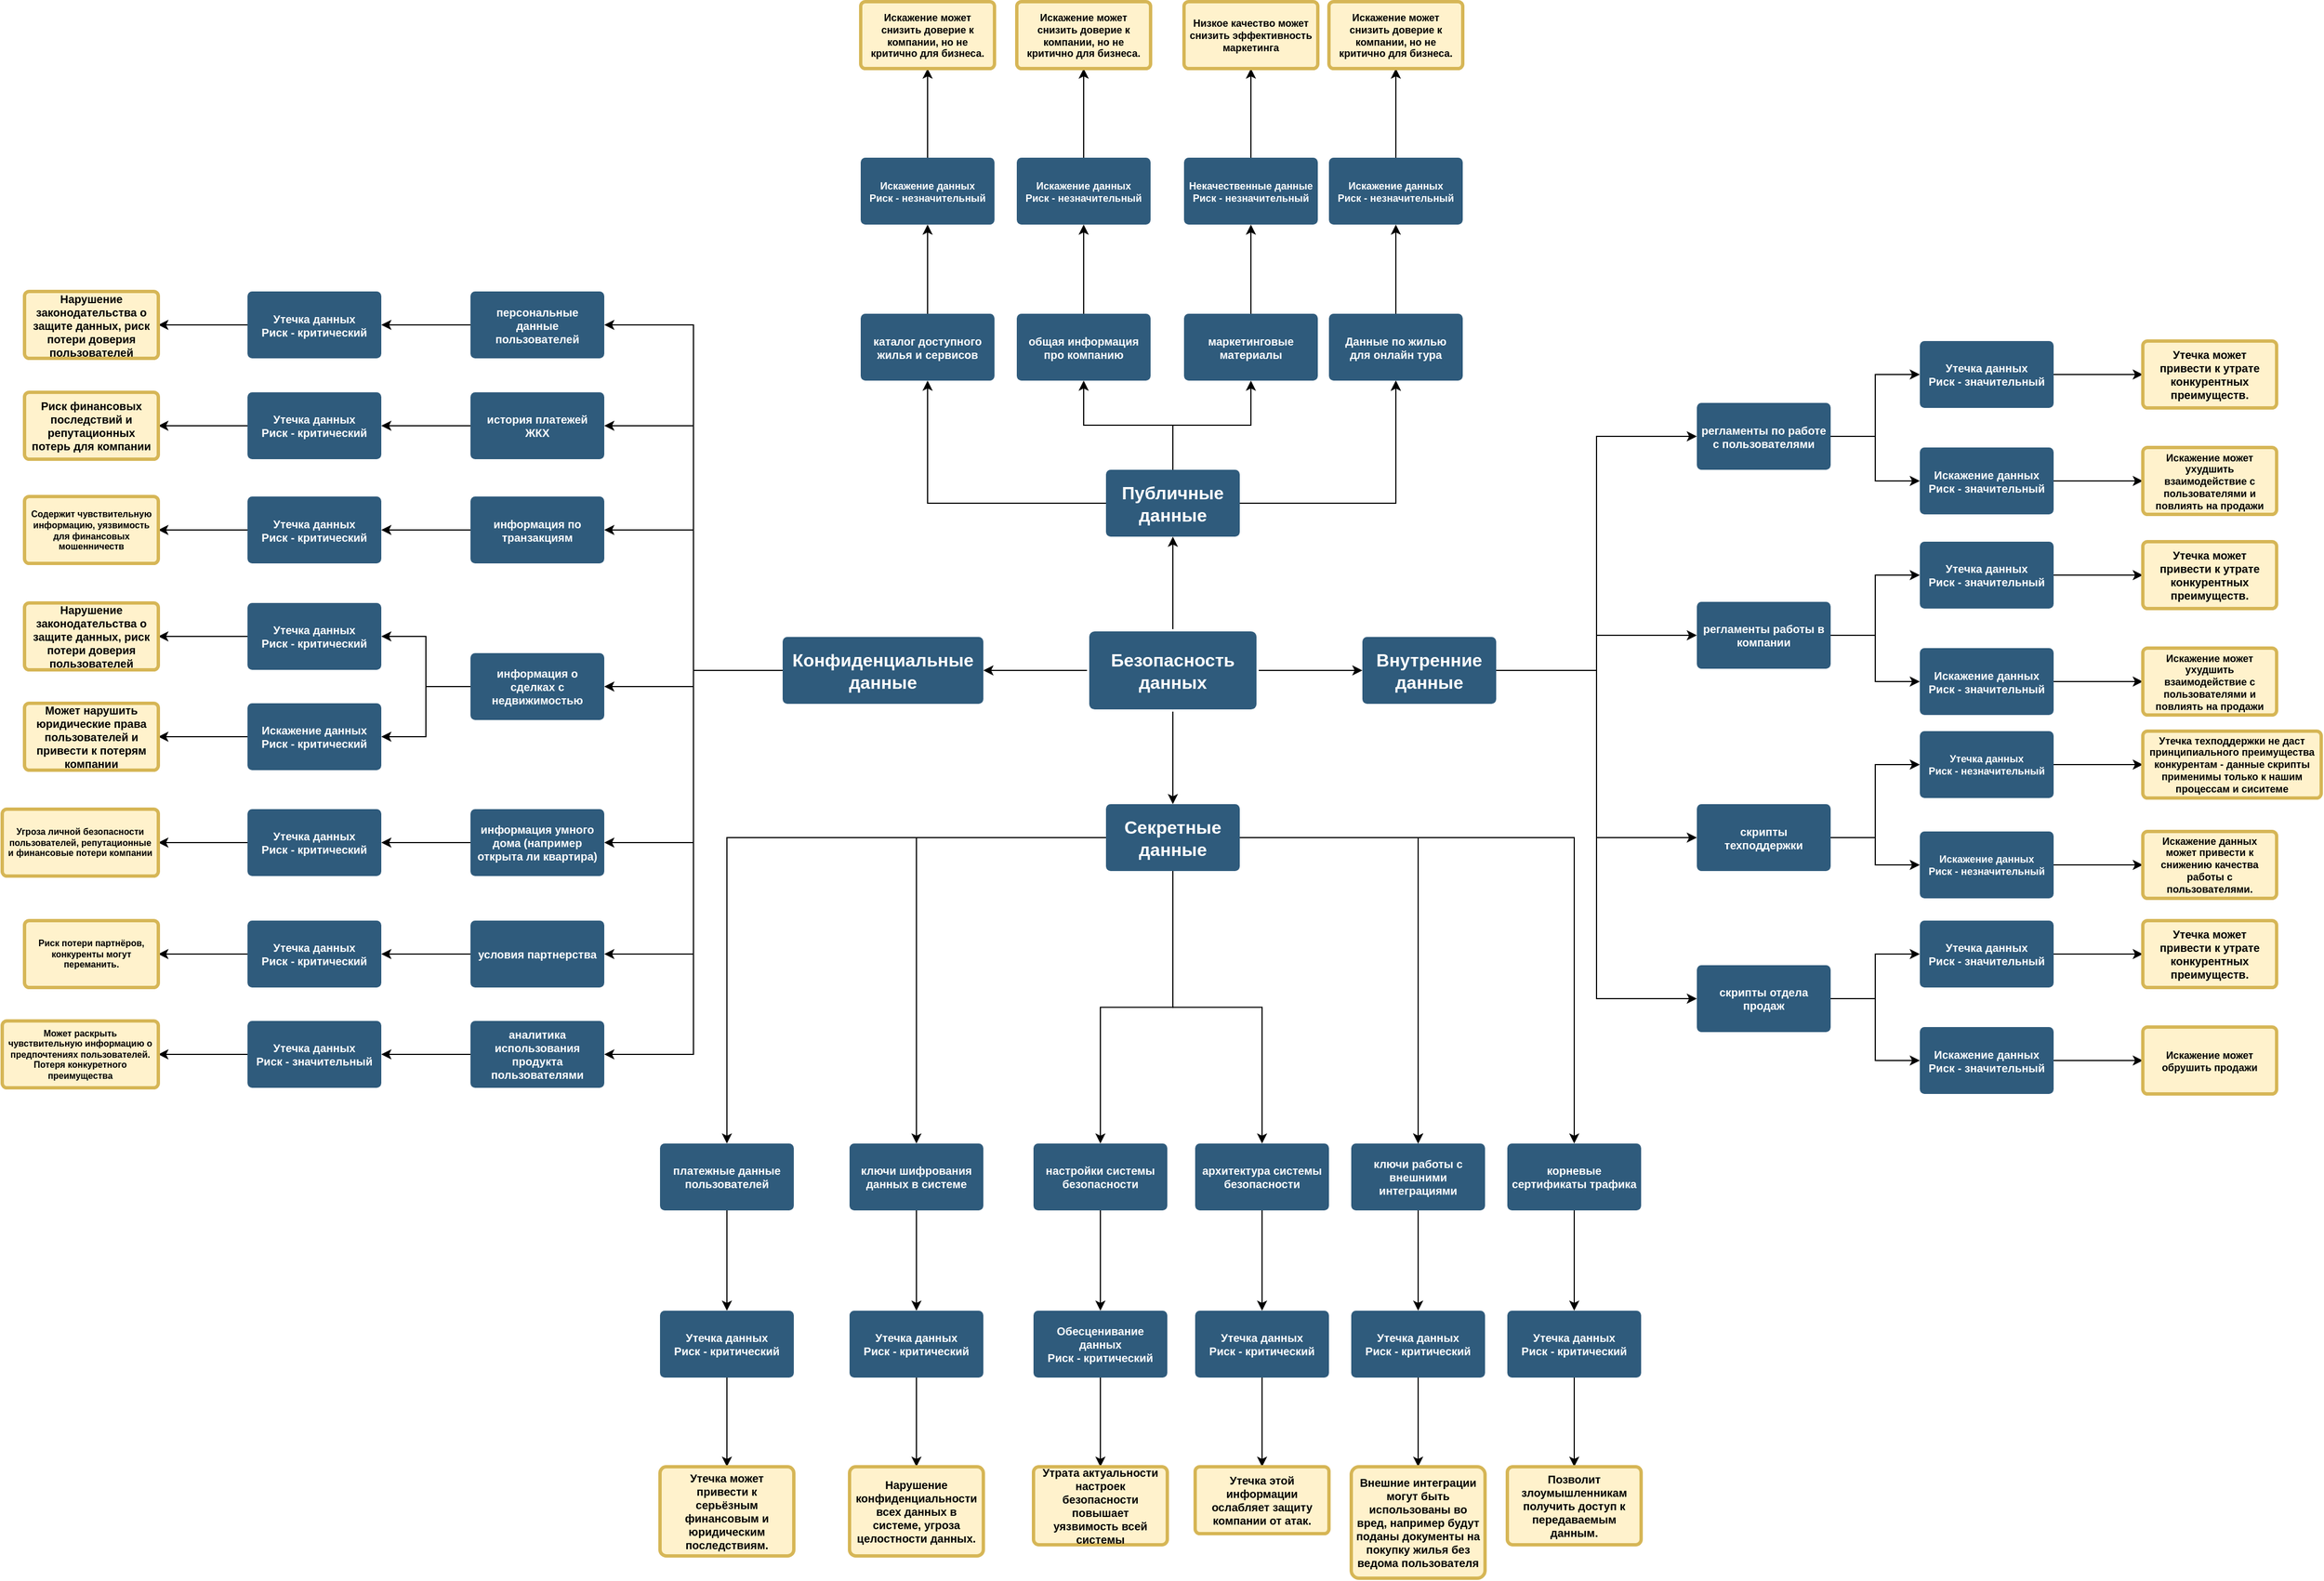 <mxfile version="24.7.17">
  <diagram id="6a731a19-8d31-9384-78a2-239565b7b9f0" name="Page-1">
    <mxGraphModel dx="2960" dy="2141" grid="1" gridSize="10" guides="1" tooltips="1" connect="1" arrows="1" fold="1" page="1" pageScale="1" pageWidth="1169" pageHeight="827" background="none" math="0" shadow="0">
      <root>
        <mxCell id="0" />
        <mxCell id="1" parent="0" />
        <mxCell id="vbBeiTdjYTLyHqXOJeHc-1780" value="" style="edgeStyle=orthogonalEdgeStyle;rounded=0;orthogonalLoop=1;jettySize=auto;html=1;" edge="1" parent="1" source="1749" target="vbBeiTdjYTLyHqXOJeHc-1779">
          <mxGeometry relative="1" as="geometry" />
        </mxCell>
        <mxCell id="vbBeiTdjYTLyHqXOJeHc-1782" value="" style="edgeStyle=orthogonalEdgeStyle;rounded=0;orthogonalLoop=1;jettySize=auto;html=1;" edge="1" parent="1" source="1749" target="vbBeiTdjYTLyHqXOJeHc-1781">
          <mxGeometry relative="1" as="geometry" />
        </mxCell>
        <mxCell id="vbBeiTdjYTLyHqXOJeHc-1784" value="" style="edgeStyle=orthogonalEdgeStyle;rounded=0;orthogonalLoop=1;jettySize=auto;html=1;" edge="1" parent="1" source="1749" target="vbBeiTdjYTLyHqXOJeHc-1783">
          <mxGeometry relative="1" as="geometry" />
        </mxCell>
        <mxCell id="vbBeiTdjYTLyHqXOJeHc-1786" value="" style="edgeStyle=orthogonalEdgeStyle;rounded=0;orthogonalLoop=1;jettySize=auto;html=1;" edge="1" parent="1" source="1749" target="vbBeiTdjYTLyHqXOJeHc-1785">
          <mxGeometry relative="1" as="geometry" />
        </mxCell>
        <mxCell id="1749" value="Безопасность данных" style="rounded=1;whiteSpace=wrap;html=1;shadow=0;labelBackgroundColor=none;strokeColor=none;strokeWidth=3;fillColor=#2F5B7C;fontFamily=Helvetica;fontSize=16;fontColor=#FFFFFF;align=center;fontStyle=1;spacing=5;arcSize=7;perimeterSpacing=2;" parent="1" vertex="1">
          <mxGeometry x="495" y="380.5" width="150" height="70" as="geometry" />
        </mxCell>
        <mxCell id="vbBeiTdjYTLyHqXOJeHc-1788" value="" style="edgeStyle=orthogonalEdgeStyle;rounded=0;orthogonalLoop=1;jettySize=auto;html=1;" edge="1" parent="1" source="vbBeiTdjYTLyHqXOJeHc-1779" target="vbBeiTdjYTLyHqXOJeHc-1787">
          <mxGeometry relative="1" as="geometry" />
        </mxCell>
        <mxCell id="vbBeiTdjYTLyHqXOJeHc-1790" value="" style="edgeStyle=orthogonalEdgeStyle;rounded=0;orthogonalLoop=1;jettySize=auto;html=1;" edge="1" parent="1" source="vbBeiTdjYTLyHqXOJeHc-1779" target="vbBeiTdjYTLyHqXOJeHc-1789">
          <mxGeometry relative="1" as="geometry" />
        </mxCell>
        <mxCell id="vbBeiTdjYTLyHqXOJeHc-1791" value="" style="edgeStyle=orthogonalEdgeStyle;rounded=0;orthogonalLoop=1;jettySize=auto;html=1;" edge="1" parent="1" source="vbBeiTdjYTLyHqXOJeHc-1779" target="vbBeiTdjYTLyHqXOJeHc-1789">
          <mxGeometry relative="1" as="geometry" />
        </mxCell>
        <mxCell id="vbBeiTdjYTLyHqXOJeHc-1793" value="" style="edgeStyle=orthogonalEdgeStyle;rounded=0;orthogonalLoop=1;jettySize=auto;html=1;" edge="1" parent="1" source="vbBeiTdjYTLyHqXOJeHc-1779" target="vbBeiTdjYTLyHqXOJeHc-1792">
          <mxGeometry relative="1" as="geometry" />
        </mxCell>
        <mxCell id="vbBeiTdjYTLyHqXOJeHc-1795" value="" style="edgeStyle=orthogonalEdgeStyle;rounded=0;orthogonalLoop=1;jettySize=auto;html=1;" edge="1" parent="1" source="vbBeiTdjYTLyHqXOJeHc-1779" target="vbBeiTdjYTLyHqXOJeHc-1794">
          <mxGeometry relative="1" as="geometry" />
        </mxCell>
        <mxCell id="vbBeiTdjYTLyHqXOJeHc-1779" value="Публичные данные" style="whiteSpace=wrap;html=1;fontSize=16;fillColor=#2F5B7C;strokeColor=none;fontColor=#FFFFFF;rounded=1;shadow=0;labelBackgroundColor=none;strokeWidth=3;fontStyle=1;spacing=5;arcSize=7;" vertex="1" parent="1">
          <mxGeometry x="510" y="235.5" width="120" height="60" as="geometry" />
        </mxCell>
        <mxCell id="vbBeiTdjYTLyHqXOJeHc-1818" value="" style="edgeStyle=orthogonalEdgeStyle;rounded=0;orthogonalLoop=1;jettySize=auto;html=1;entryX=0;entryY=0.5;entryDx=0;entryDy=0;" edge="1" parent="1" source="vbBeiTdjYTLyHqXOJeHc-1781" target="vbBeiTdjYTLyHqXOJeHc-1817">
          <mxGeometry relative="1" as="geometry" />
        </mxCell>
        <mxCell id="vbBeiTdjYTLyHqXOJeHc-1820" value="" style="edgeStyle=orthogonalEdgeStyle;rounded=0;orthogonalLoop=1;jettySize=auto;html=1;entryX=0;entryY=0.5;entryDx=0;entryDy=0;" edge="1" parent="1" source="vbBeiTdjYTLyHqXOJeHc-1781" target="vbBeiTdjYTLyHqXOJeHc-1819">
          <mxGeometry relative="1" as="geometry" />
        </mxCell>
        <mxCell id="vbBeiTdjYTLyHqXOJeHc-1822" style="edgeStyle=orthogonalEdgeStyle;rounded=0;orthogonalLoop=1;jettySize=auto;html=1;exitX=1;exitY=0.5;exitDx=0;exitDy=0;entryX=0;entryY=0.5;entryDx=0;entryDy=0;" edge="1" parent="1" source="vbBeiTdjYTLyHqXOJeHc-1781" target="vbBeiTdjYTLyHqXOJeHc-1821">
          <mxGeometry relative="1" as="geometry" />
        </mxCell>
        <mxCell id="vbBeiTdjYTLyHqXOJeHc-1824" style="edgeStyle=orthogonalEdgeStyle;rounded=0;orthogonalLoop=1;jettySize=auto;html=1;exitX=1;exitY=0.5;exitDx=0;exitDy=0;entryX=0;entryY=0.5;entryDx=0;entryDy=0;" edge="1" parent="1" source="vbBeiTdjYTLyHqXOJeHc-1781" target="vbBeiTdjYTLyHqXOJeHc-1823">
          <mxGeometry relative="1" as="geometry" />
        </mxCell>
        <mxCell id="vbBeiTdjYTLyHqXOJeHc-1781" value="Внутренние данные" style="whiteSpace=wrap;html=1;fontSize=16;fillColor=#2F5B7C;strokeColor=none;fontColor=#FFFFFF;rounded=1;shadow=0;labelBackgroundColor=none;strokeWidth=3;fontStyle=1;spacing=5;arcSize=7;" vertex="1" parent="1">
          <mxGeometry x="740" y="385.5" width="120" height="60" as="geometry" />
        </mxCell>
        <mxCell id="vbBeiTdjYTLyHqXOJeHc-1906" value="" style="edgeStyle=orthogonalEdgeStyle;rounded=0;orthogonalLoop=1;jettySize=auto;html=1;" edge="1" parent="1" source="vbBeiTdjYTLyHqXOJeHc-1783" target="vbBeiTdjYTLyHqXOJeHc-1905">
          <mxGeometry relative="1" as="geometry" />
        </mxCell>
        <mxCell id="vbBeiTdjYTLyHqXOJeHc-1908" value="" style="edgeStyle=orthogonalEdgeStyle;rounded=0;orthogonalLoop=1;jettySize=auto;html=1;" edge="1" parent="1" source="vbBeiTdjYTLyHqXOJeHc-1783" target="vbBeiTdjYTLyHqXOJeHc-1907">
          <mxGeometry relative="1" as="geometry" />
        </mxCell>
        <mxCell id="vbBeiTdjYTLyHqXOJeHc-1911" value="" style="edgeStyle=orthogonalEdgeStyle;rounded=0;orthogonalLoop=1;jettySize=auto;html=1;" edge="1" parent="1" source="vbBeiTdjYTLyHqXOJeHc-1783" target="vbBeiTdjYTLyHqXOJeHc-1910">
          <mxGeometry relative="1" as="geometry" />
        </mxCell>
        <mxCell id="vbBeiTdjYTLyHqXOJeHc-1913" value="" style="edgeStyle=orthogonalEdgeStyle;rounded=0;orthogonalLoop=1;jettySize=auto;html=1;" edge="1" parent="1" source="vbBeiTdjYTLyHqXOJeHc-1783" target="vbBeiTdjYTLyHqXOJeHc-1912">
          <mxGeometry relative="1" as="geometry" />
        </mxCell>
        <mxCell id="vbBeiTdjYTLyHqXOJeHc-1914" value="" style="edgeStyle=orthogonalEdgeStyle;rounded=0;orthogonalLoop=1;jettySize=auto;html=1;" edge="1" parent="1" source="vbBeiTdjYTLyHqXOJeHc-1783" target="vbBeiTdjYTLyHqXOJeHc-1912">
          <mxGeometry relative="1" as="geometry" />
        </mxCell>
        <mxCell id="vbBeiTdjYTLyHqXOJeHc-1916" value="" style="edgeStyle=orthogonalEdgeStyle;rounded=0;orthogonalLoop=1;jettySize=auto;html=1;" edge="1" parent="1" source="vbBeiTdjYTLyHqXOJeHc-1783" target="vbBeiTdjYTLyHqXOJeHc-1915">
          <mxGeometry relative="1" as="geometry" />
        </mxCell>
        <mxCell id="vbBeiTdjYTLyHqXOJeHc-1918" value="" style="edgeStyle=orthogonalEdgeStyle;rounded=0;orthogonalLoop=1;jettySize=auto;html=1;" edge="1" parent="1" source="vbBeiTdjYTLyHqXOJeHc-1783" target="vbBeiTdjYTLyHqXOJeHc-1917">
          <mxGeometry relative="1" as="geometry" />
        </mxCell>
        <mxCell id="vbBeiTdjYTLyHqXOJeHc-1783" value="Секретные данные" style="whiteSpace=wrap;html=1;fontSize=16;fillColor=#2F5B7C;strokeColor=none;fontColor=#FFFFFF;rounded=1;shadow=0;labelBackgroundColor=none;strokeWidth=3;fontStyle=1;spacing=5;arcSize=7;" vertex="1" parent="1">
          <mxGeometry x="510" y="535.5" width="120" height="60" as="geometry" />
        </mxCell>
        <mxCell id="vbBeiTdjYTLyHqXOJeHc-1860" value="" style="edgeStyle=orthogonalEdgeStyle;rounded=0;orthogonalLoop=1;jettySize=auto;html=1;entryX=1;entryY=0.5;entryDx=0;entryDy=0;" edge="1" parent="1" source="vbBeiTdjYTLyHqXOJeHc-1785" target="vbBeiTdjYTLyHqXOJeHc-1859">
          <mxGeometry relative="1" as="geometry" />
        </mxCell>
        <mxCell id="vbBeiTdjYTLyHqXOJeHc-1867" style="edgeStyle=orthogonalEdgeStyle;rounded=0;orthogonalLoop=1;jettySize=auto;html=1;exitX=0;exitY=0.5;exitDx=0;exitDy=0;entryX=1;entryY=0.5;entryDx=0;entryDy=0;" edge="1" parent="1" source="vbBeiTdjYTLyHqXOJeHc-1785" target="vbBeiTdjYTLyHqXOJeHc-1861">
          <mxGeometry relative="1" as="geometry" />
        </mxCell>
        <mxCell id="vbBeiTdjYTLyHqXOJeHc-1868" style="edgeStyle=orthogonalEdgeStyle;rounded=0;orthogonalLoop=1;jettySize=auto;html=1;exitX=0;exitY=0.5;exitDx=0;exitDy=0;entryX=1;entryY=0.5;entryDx=0;entryDy=0;" edge="1" parent="1" source="vbBeiTdjYTLyHqXOJeHc-1785" target="vbBeiTdjYTLyHqXOJeHc-1862">
          <mxGeometry relative="1" as="geometry" />
        </mxCell>
        <mxCell id="vbBeiTdjYTLyHqXOJeHc-1869" style="edgeStyle=orthogonalEdgeStyle;rounded=0;orthogonalLoop=1;jettySize=auto;html=1;exitX=0;exitY=0.5;exitDx=0;exitDy=0;entryX=1;entryY=0.5;entryDx=0;entryDy=0;" edge="1" parent="1" source="vbBeiTdjYTLyHqXOJeHc-1785" target="vbBeiTdjYTLyHqXOJeHc-1863">
          <mxGeometry relative="1" as="geometry" />
        </mxCell>
        <mxCell id="vbBeiTdjYTLyHqXOJeHc-1870" style="edgeStyle=orthogonalEdgeStyle;rounded=0;orthogonalLoop=1;jettySize=auto;html=1;exitX=0;exitY=0.5;exitDx=0;exitDy=0;entryX=1;entryY=0.5;entryDx=0;entryDy=0;" edge="1" parent="1" source="vbBeiTdjYTLyHqXOJeHc-1785" target="vbBeiTdjYTLyHqXOJeHc-1864">
          <mxGeometry relative="1" as="geometry" />
        </mxCell>
        <mxCell id="vbBeiTdjYTLyHqXOJeHc-1871" style="edgeStyle=orthogonalEdgeStyle;rounded=0;orthogonalLoop=1;jettySize=auto;html=1;exitX=0;exitY=0.5;exitDx=0;exitDy=0;entryX=1;entryY=0.5;entryDx=0;entryDy=0;" edge="1" parent="1" source="vbBeiTdjYTLyHqXOJeHc-1785" target="vbBeiTdjYTLyHqXOJeHc-1865">
          <mxGeometry relative="1" as="geometry" />
        </mxCell>
        <mxCell id="vbBeiTdjYTLyHqXOJeHc-1872" style="edgeStyle=orthogonalEdgeStyle;rounded=0;orthogonalLoop=1;jettySize=auto;html=1;exitX=0;exitY=0.5;exitDx=0;exitDy=0;entryX=1;entryY=0.5;entryDx=0;entryDy=0;" edge="1" parent="1" source="vbBeiTdjYTLyHqXOJeHc-1785" target="vbBeiTdjYTLyHqXOJeHc-1866">
          <mxGeometry relative="1" as="geometry" />
        </mxCell>
        <mxCell id="vbBeiTdjYTLyHqXOJeHc-1785" value="Конфиденциальные данные" style="whiteSpace=wrap;html=1;fontSize=16;fillColor=#2F5B7C;strokeColor=none;fontColor=#FFFFFF;rounded=1;shadow=0;labelBackgroundColor=none;strokeWidth=3;fontStyle=1;spacing=5;arcSize=7;" vertex="1" parent="1">
          <mxGeometry x="220" y="385.5" width="180" height="60" as="geometry" />
        </mxCell>
        <mxCell id="vbBeiTdjYTLyHqXOJeHc-1797" value="" style="edgeStyle=orthogonalEdgeStyle;rounded=0;orthogonalLoop=1;jettySize=auto;html=1;" edge="1" parent="1" source="vbBeiTdjYTLyHqXOJeHc-1787" target="vbBeiTdjYTLyHqXOJeHc-1796">
          <mxGeometry relative="1" as="geometry" />
        </mxCell>
        <mxCell id="vbBeiTdjYTLyHqXOJeHc-1787" value="&lt;font style=&quot;font-size: 10px;&quot;&gt;каталог доступного жилья и сервисов&lt;/font&gt;" style="whiteSpace=wrap;html=1;fontSize=10;fillColor=#2F5B7C;strokeColor=none;fontColor=#FFFFFF;rounded=1;shadow=0;labelBackgroundColor=none;strokeWidth=3;fontStyle=1;spacing=5;arcSize=7;" vertex="1" parent="1">
          <mxGeometry x="290" y="95.5" width="120" height="60" as="geometry" />
        </mxCell>
        <mxCell id="vbBeiTdjYTLyHqXOJeHc-1806" style="edgeStyle=orthogonalEdgeStyle;rounded=0;orthogonalLoop=1;jettySize=auto;html=1;exitX=0.5;exitY=0;exitDx=0;exitDy=0;entryX=0.5;entryY=1;entryDx=0;entryDy=0;" edge="1" parent="1" source="vbBeiTdjYTLyHqXOJeHc-1789" target="vbBeiTdjYTLyHqXOJeHc-1802">
          <mxGeometry relative="1" as="geometry" />
        </mxCell>
        <mxCell id="vbBeiTdjYTLyHqXOJeHc-1789" value="&lt;font style=&quot;font-size: 10px;&quot;&gt;Данные по жилью для онлайн тура&lt;/font&gt;" style="whiteSpace=wrap;html=1;fontSize=10;fillColor=#2F5B7C;strokeColor=none;fontColor=#FFFFFF;rounded=1;shadow=0;labelBackgroundColor=none;strokeWidth=3;fontStyle=1;spacing=5;arcSize=7;" vertex="1" parent="1">
          <mxGeometry x="710" y="95.5" width="120" height="60" as="geometry" />
        </mxCell>
        <mxCell id="vbBeiTdjYTLyHqXOJeHc-1810" value="" style="edgeStyle=orthogonalEdgeStyle;rounded=0;orthogonalLoop=1;jettySize=auto;html=1;" edge="1" parent="1" source="vbBeiTdjYTLyHqXOJeHc-1792" target="vbBeiTdjYTLyHqXOJeHc-1809">
          <mxGeometry relative="1" as="geometry" />
        </mxCell>
        <mxCell id="vbBeiTdjYTLyHqXOJeHc-1792" value="&lt;font style=&quot;font-size: 10px;&quot;&gt;маркетинговые материалы&lt;/font&gt;" style="whiteSpace=wrap;html=1;fontSize=10;fillColor=#2F5B7C;strokeColor=none;fontColor=#FFFFFF;rounded=1;shadow=0;labelBackgroundColor=none;strokeWidth=3;fontStyle=1;spacing=5;arcSize=7;" vertex="1" parent="1">
          <mxGeometry x="580" y="95.5" width="120" height="60" as="geometry" />
        </mxCell>
        <mxCell id="vbBeiTdjYTLyHqXOJeHc-1816" style="edgeStyle=orthogonalEdgeStyle;rounded=0;orthogonalLoop=1;jettySize=auto;html=1;exitX=0.5;exitY=0;exitDx=0;exitDy=0;entryX=0.5;entryY=1;entryDx=0;entryDy=0;" edge="1" parent="1" source="vbBeiTdjYTLyHqXOJeHc-1794" target="vbBeiTdjYTLyHqXOJeHc-1814">
          <mxGeometry relative="1" as="geometry" />
        </mxCell>
        <mxCell id="vbBeiTdjYTLyHqXOJeHc-1794" value="&lt;font style=&quot;font-size: 10px;&quot;&gt;общая информация про компанию&lt;/font&gt;" style="whiteSpace=wrap;html=1;fontSize=10;fillColor=#2F5B7C;strokeColor=none;fontColor=#FFFFFF;rounded=1;shadow=0;labelBackgroundColor=none;strokeWidth=3;fontStyle=1;spacing=5;arcSize=7;" vertex="1" parent="1">
          <mxGeometry x="430" y="95.5" width="120" height="60" as="geometry" />
        </mxCell>
        <mxCell id="vbBeiTdjYTLyHqXOJeHc-1799" value="" style="edgeStyle=orthogonalEdgeStyle;rounded=0;orthogonalLoop=1;jettySize=auto;html=1;" edge="1" parent="1" source="vbBeiTdjYTLyHqXOJeHc-1796" target="vbBeiTdjYTLyHqXOJeHc-1798">
          <mxGeometry relative="1" as="geometry" />
        </mxCell>
        <mxCell id="vbBeiTdjYTLyHqXOJeHc-1796" value="&lt;font style=&quot;font-size: 9px;&quot;&gt;Искажение данных&lt;br style=&quot;font-size: 9px;&quot;&gt;Риск -&amp;nbsp;&lt;/font&gt;&lt;span style=&quot;font-size: 9px;&quot;&gt;незначительный&lt;/span&gt;" style="whiteSpace=wrap;html=1;fontSize=9;fillColor=#2F5B7C;strokeColor=none;fontColor=#FFFFFF;rounded=1;shadow=0;labelBackgroundColor=none;strokeWidth=3;fontStyle=1;spacing=5;arcSize=7;" vertex="1" parent="1">
          <mxGeometry x="290" y="-44.5" width="120" height="60" as="geometry" />
        </mxCell>
        <mxCell id="vbBeiTdjYTLyHqXOJeHc-1798" value="Искажение может снизить доверие к компании, но не критично для бизнеса." style="whiteSpace=wrap;html=1;fontSize=9;fillColor=#fff2cc;strokeColor=#d6b656;rounded=1;shadow=0;labelBackgroundColor=none;strokeWidth=3;fontStyle=1;spacing=5;arcSize=7;" vertex="1" parent="1">
          <mxGeometry x="290" y="-184.5" width="120" height="60" as="geometry" />
        </mxCell>
        <mxCell id="vbBeiTdjYTLyHqXOJeHc-1805" value="" style="edgeStyle=orthogonalEdgeStyle;rounded=0;orthogonalLoop=1;jettySize=auto;html=1;" edge="1" parent="1" source="vbBeiTdjYTLyHqXOJeHc-1802" target="vbBeiTdjYTLyHqXOJeHc-1804">
          <mxGeometry relative="1" as="geometry" />
        </mxCell>
        <mxCell id="vbBeiTdjYTLyHqXOJeHc-1802" value="Искажение данных&lt;br style=&quot;font-size: 9px;&quot;&gt;Риск - незначительный" style="whiteSpace=wrap;html=1;fontSize=9;fillColor=#2F5B7C;strokeColor=none;fontColor=#FFFFFF;rounded=1;shadow=0;labelBackgroundColor=none;strokeWidth=3;fontStyle=1;spacing=5;arcSize=7;" vertex="1" parent="1">
          <mxGeometry x="710" y="-44.5" width="120" height="60" as="geometry" />
        </mxCell>
        <mxCell id="vbBeiTdjYTLyHqXOJeHc-1804" value="Искажение может снизить доверие к компании, но не критично для бизнеса." style="whiteSpace=wrap;html=1;fontSize=9;fillColor=#fff2cc;strokeColor=#d6b656;rounded=1;shadow=0;labelBackgroundColor=none;strokeWidth=3;fontStyle=1;spacing=5;arcSize=7;" vertex="1" parent="1">
          <mxGeometry x="710" y="-184.5" width="120" height="60" as="geometry" />
        </mxCell>
        <mxCell id="vbBeiTdjYTLyHqXOJeHc-1812" value="" style="edgeStyle=orthogonalEdgeStyle;rounded=0;orthogonalLoop=1;jettySize=auto;html=1;" edge="1" parent="1" source="vbBeiTdjYTLyHqXOJeHc-1809" target="vbBeiTdjYTLyHqXOJeHc-1811">
          <mxGeometry relative="1" as="geometry" />
        </mxCell>
        <mxCell id="vbBeiTdjYTLyHqXOJeHc-1809" value="Некачественные данные&lt;br style=&quot;font-size: 9px;&quot;&gt;Риск - незначительный" style="whiteSpace=wrap;html=1;fontSize=9;fillColor=#2F5B7C;strokeColor=none;fontColor=#FFFFFF;rounded=1;shadow=0;labelBackgroundColor=none;strokeWidth=3;fontStyle=1;spacing=5;arcSize=7;" vertex="1" parent="1">
          <mxGeometry x="580" y="-44.5" width="120" height="60" as="geometry" />
        </mxCell>
        <mxCell id="vbBeiTdjYTLyHqXOJeHc-1811" value="Низкое качество может снизить эффективность маркетинга" style="whiteSpace=wrap;html=1;fontSize=9;fillColor=#fff2cc;strokeColor=#d6b656;rounded=1;shadow=0;labelBackgroundColor=none;strokeWidth=3;fontStyle=1;spacing=5;arcSize=7;" vertex="1" parent="1">
          <mxGeometry x="580" y="-184.5" width="120" height="60" as="geometry" />
        </mxCell>
        <mxCell id="vbBeiTdjYTLyHqXOJeHc-1813" value="" style="edgeStyle=orthogonalEdgeStyle;rounded=0;orthogonalLoop=1;jettySize=auto;html=1;" edge="1" parent="1" source="vbBeiTdjYTLyHqXOJeHc-1814" target="vbBeiTdjYTLyHqXOJeHc-1815">
          <mxGeometry relative="1" as="geometry" />
        </mxCell>
        <mxCell id="vbBeiTdjYTLyHqXOJeHc-1814" value="&lt;font style=&quot;font-size: 9px;&quot;&gt;Искажение данных&lt;br style=&quot;font-size: 9px;&quot;&gt;Риск -&amp;nbsp;&lt;/font&gt;&lt;span style=&quot;font-size: 9px;&quot;&gt;незначительный&lt;/span&gt;" style="whiteSpace=wrap;html=1;fontSize=9;fillColor=#2F5B7C;strokeColor=none;fontColor=#FFFFFF;rounded=1;shadow=0;labelBackgroundColor=none;strokeWidth=3;fontStyle=1;spacing=5;arcSize=7;" vertex="1" parent="1">
          <mxGeometry x="430" y="-44.5" width="120" height="60" as="geometry" />
        </mxCell>
        <mxCell id="vbBeiTdjYTLyHqXOJeHc-1815" value="Искажение может снизить доверие к компании, но не критично для бизнеса." style="whiteSpace=wrap;html=1;fontSize=9;fillColor=#fff2cc;strokeColor=#d6b656;rounded=1;shadow=0;labelBackgroundColor=none;strokeWidth=3;fontStyle=1;spacing=5;arcSize=7;" vertex="1" parent="1">
          <mxGeometry x="430" y="-184.5" width="120" height="60" as="geometry" />
        </mxCell>
        <mxCell id="vbBeiTdjYTLyHqXOJeHc-1826" value="" style="edgeStyle=orthogonalEdgeStyle;rounded=0;orthogonalLoop=1;jettySize=auto;html=1;entryX=0;entryY=0.5;entryDx=0;entryDy=0;" edge="1" parent="1" source="vbBeiTdjYTLyHqXOJeHc-1817" target="vbBeiTdjYTLyHqXOJeHc-1825">
          <mxGeometry relative="1" as="geometry" />
        </mxCell>
        <mxCell id="vbBeiTdjYTLyHqXOJeHc-1828" style="edgeStyle=orthogonalEdgeStyle;rounded=0;orthogonalLoop=1;jettySize=auto;html=1;exitX=1;exitY=0.5;exitDx=0;exitDy=0;entryX=0;entryY=0.5;entryDx=0;entryDy=0;" edge="1" parent="1" source="vbBeiTdjYTLyHqXOJeHc-1817" target="vbBeiTdjYTLyHqXOJeHc-1827">
          <mxGeometry relative="1" as="geometry" />
        </mxCell>
        <mxCell id="vbBeiTdjYTLyHqXOJeHc-1817" value="регламенты по работе с пользователями" style="whiteSpace=wrap;html=1;fontSize=10;fillColor=#2F5B7C;strokeColor=none;fontColor=#FFFFFF;rounded=1;shadow=0;labelBackgroundColor=none;strokeWidth=3;fontStyle=1;spacing=5;arcSize=7;" vertex="1" parent="1">
          <mxGeometry x="1040" y="175.5" width="120" height="60" as="geometry" />
        </mxCell>
        <mxCell id="vbBeiTdjYTLyHqXOJeHc-1837" style="edgeStyle=orthogonalEdgeStyle;rounded=0;orthogonalLoop=1;jettySize=auto;html=1;exitX=1;exitY=0.5;exitDx=0;exitDy=0;entryX=0;entryY=0.5;entryDx=0;entryDy=0;" edge="1" parent="1" source="vbBeiTdjYTLyHqXOJeHc-1819" target="vbBeiTdjYTLyHqXOJeHc-1833">
          <mxGeometry relative="1" as="geometry" />
        </mxCell>
        <mxCell id="vbBeiTdjYTLyHqXOJeHc-1838" style="edgeStyle=orthogonalEdgeStyle;rounded=0;orthogonalLoop=1;jettySize=auto;html=1;exitX=1;exitY=0.5;exitDx=0;exitDy=0;entryX=0;entryY=0.5;entryDx=0;entryDy=0;" edge="1" parent="1" source="vbBeiTdjYTLyHqXOJeHc-1819" target="vbBeiTdjYTLyHqXOJeHc-1834">
          <mxGeometry relative="1" as="geometry" />
        </mxCell>
        <mxCell id="vbBeiTdjYTLyHqXOJeHc-1819" value="регламенты работы в компании" style="whiteSpace=wrap;html=1;fontSize=10;fillColor=#2F5B7C;strokeColor=none;fontColor=#FFFFFF;rounded=1;shadow=0;labelBackgroundColor=none;strokeWidth=3;fontStyle=1;spacing=5;arcSize=7;" vertex="1" parent="1">
          <mxGeometry x="1040" y="354" width="120" height="60" as="geometry" />
        </mxCell>
        <mxCell id="vbBeiTdjYTLyHqXOJeHc-1842" value="" style="edgeStyle=orthogonalEdgeStyle;rounded=0;orthogonalLoop=1;jettySize=auto;html=1;entryX=0;entryY=0.5;entryDx=0;entryDy=0;" edge="1" parent="1" source="vbBeiTdjYTLyHqXOJeHc-1821" target="vbBeiTdjYTLyHqXOJeHc-1841">
          <mxGeometry relative="1" as="geometry" />
        </mxCell>
        <mxCell id="vbBeiTdjYTLyHqXOJeHc-1848" style="edgeStyle=orthogonalEdgeStyle;rounded=0;orthogonalLoop=1;jettySize=auto;html=1;exitX=1;exitY=0.5;exitDx=0;exitDy=0;entryX=0;entryY=0.5;entryDx=0;entryDy=0;" edge="1" parent="1" source="vbBeiTdjYTLyHqXOJeHc-1821" target="vbBeiTdjYTLyHqXOJeHc-1847">
          <mxGeometry relative="1" as="geometry" />
        </mxCell>
        <mxCell id="vbBeiTdjYTLyHqXOJeHc-1821" value="скрипты техподдержки" style="whiteSpace=wrap;html=1;fontSize=10;fillColor=#2F5B7C;strokeColor=none;fontColor=#FFFFFF;rounded=1;shadow=0;labelBackgroundColor=none;strokeWidth=3;fontStyle=1;spacing=5;arcSize=7;" vertex="1" parent="1">
          <mxGeometry x="1040" y="535.5" width="120" height="60" as="geometry" />
        </mxCell>
        <mxCell id="vbBeiTdjYTLyHqXOJeHc-1857" style="edgeStyle=orthogonalEdgeStyle;rounded=0;orthogonalLoop=1;jettySize=auto;html=1;exitX=1;exitY=0.5;exitDx=0;exitDy=0;entryX=0;entryY=0.5;entryDx=0;entryDy=0;" edge="1" parent="1" source="vbBeiTdjYTLyHqXOJeHc-1823" target="vbBeiTdjYTLyHqXOJeHc-1852">
          <mxGeometry relative="1" as="geometry" />
        </mxCell>
        <mxCell id="vbBeiTdjYTLyHqXOJeHc-1858" style="edgeStyle=orthogonalEdgeStyle;rounded=0;orthogonalLoop=1;jettySize=auto;html=1;exitX=1;exitY=0.5;exitDx=0;exitDy=0;entryX=0;entryY=0.5;entryDx=0;entryDy=0;" edge="1" parent="1" source="vbBeiTdjYTLyHqXOJeHc-1823" target="vbBeiTdjYTLyHqXOJeHc-1854">
          <mxGeometry relative="1" as="geometry" />
        </mxCell>
        <mxCell id="vbBeiTdjYTLyHqXOJeHc-1823" value="скрипты отдела продаж" style="whiteSpace=wrap;html=1;fontSize=10;fillColor=#2F5B7C;strokeColor=none;fontColor=#FFFFFF;rounded=1;shadow=0;labelBackgroundColor=none;strokeWidth=3;fontStyle=1;spacing=5;arcSize=7;" vertex="1" parent="1">
          <mxGeometry x="1040" y="680" width="120" height="60" as="geometry" />
        </mxCell>
        <mxCell id="vbBeiTdjYTLyHqXOJeHc-1830" value="" style="edgeStyle=orthogonalEdgeStyle;rounded=0;orthogonalLoop=1;jettySize=auto;html=1;" edge="1" parent="1" source="vbBeiTdjYTLyHqXOJeHc-1825" target="vbBeiTdjYTLyHqXOJeHc-1829">
          <mxGeometry relative="1" as="geometry" />
        </mxCell>
        <mxCell id="vbBeiTdjYTLyHqXOJeHc-1825" value="Утечка данных&lt;br&gt;Риск - значительный" style="whiteSpace=wrap;html=1;fontSize=10;fillColor=#2F5B7C;strokeColor=none;fontColor=#FFFFFF;rounded=1;shadow=0;labelBackgroundColor=none;strokeWidth=3;fontStyle=1;spacing=5;arcSize=7;" vertex="1" parent="1">
          <mxGeometry x="1240" y="120" width="120" height="60" as="geometry" />
        </mxCell>
        <mxCell id="vbBeiTdjYTLyHqXOJeHc-1832" value="" style="edgeStyle=orthogonalEdgeStyle;rounded=0;orthogonalLoop=1;jettySize=auto;html=1;" edge="1" parent="1" source="vbBeiTdjYTLyHqXOJeHc-1827" target="vbBeiTdjYTLyHqXOJeHc-1831">
          <mxGeometry relative="1" as="geometry" />
        </mxCell>
        <mxCell id="vbBeiTdjYTLyHqXOJeHc-1827" value="Искажение данных&lt;br&gt;Риск - значительный" style="whiteSpace=wrap;html=1;fontSize=10;fillColor=#2F5B7C;strokeColor=none;fontColor=#FFFFFF;rounded=1;shadow=0;labelBackgroundColor=none;strokeWidth=3;fontStyle=1;spacing=5;arcSize=7;" vertex="1" parent="1">
          <mxGeometry x="1240" y="215.5" width="120" height="60" as="geometry" />
        </mxCell>
        <mxCell id="vbBeiTdjYTLyHqXOJeHc-1829" value="Утечка может привести к утрате конкурентных преимуществ." style="whiteSpace=wrap;html=1;fontSize=10;fillColor=#fff2cc;strokeColor=#d6b656;rounded=1;shadow=0;labelBackgroundColor=none;strokeWidth=3;fontStyle=1;spacing=5;arcSize=7;" vertex="1" parent="1">
          <mxGeometry x="1440" y="120" width="120" height="60" as="geometry" />
        </mxCell>
        <mxCell id="vbBeiTdjYTLyHqXOJeHc-1831" value="Искажение может ухудшить взаимодействие с пользователями и повлиять на продажи" style="whiteSpace=wrap;html=1;fontSize=9;fillColor=#fff2cc;strokeColor=#d6b656;rounded=1;shadow=0;labelBackgroundColor=none;strokeWidth=3;fontStyle=1;spacing=5;arcSize=7;" vertex="1" parent="1">
          <mxGeometry x="1440" y="215.5" width="120" height="60" as="geometry" />
        </mxCell>
        <mxCell id="vbBeiTdjYTLyHqXOJeHc-1839" style="edgeStyle=orthogonalEdgeStyle;rounded=0;orthogonalLoop=1;jettySize=auto;html=1;exitX=1;exitY=0.5;exitDx=0;exitDy=0;entryX=0;entryY=0.5;entryDx=0;entryDy=0;" edge="1" parent="1" source="vbBeiTdjYTLyHqXOJeHc-1833" target="vbBeiTdjYTLyHqXOJeHc-1835">
          <mxGeometry relative="1" as="geometry" />
        </mxCell>
        <mxCell id="vbBeiTdjYTLyHqXOJeHc-1833" value="Утечка данных&lt;br&gt;Риск - значительный" style="whiteSpace=wrap;html=1;fontSize=10;fillColor=#2F5B7C;strokeColor=none;fontColor=#FFFFFF;rounded=1;shadow=0;labelBackgroundColor=none;strokeWidth=3;fontStyle=1;spacing=5;arcSize=7;" vertex="1" parent="1">
          <mxGeometry x="1240" y="300" width="120" height="60" as="geometry" />
        </mxCell>
        <mxCell id="vbBeiTdjYTLyHqXOJeHc-1840" style="edgeStyle=orthogonalEdgeStyle;rounded=0;orthogonalLoop=1;jettySize=auto;html=1;exitX=1;exitY=0.5;exitDx=0;exitDy=0;entryX=0;entryY=0.5;entryDx=0;entryDy=0;" edge="1" parent="1" source="vbBeiTdjYTLyHqXOJeHc-1834" target="vbBeiTdjYTLyHqXOJeHc-1836">
          <mxGeometry relative="1" as="geometry" />
        </mxCell>
        <mxCell id="vbBeiTdjYTLyHqXOJeHc-1834" value="Искажение данных&lt;br&gt;Риск - значительный" style="whiteSpace=wrap;html=1;fontSize=10;fillColor=#2F5B7C;strokeColor=none;fontColor=#FFFFFF;rounded=1;shadow=0;labelBackgroundColor=none;strokeWidth=3;fontStyle=1;spacing=5;arcSize=7;" vertex="1" parent="1">
          <mxGeometry x="1240" y="395.5" width="120" height="60" as="geometry" />
        </mxCell>
        <mxCell id="vbBeiTdjYTLyHqXOJeHc-1835" value="Утечка может привести к утрате конкурентных преимуществ." style="whiteSpace=wrap;html=1;fontSize=10;fillColor=#fff2cc;strokeColor=#d6b656;rounded=1;shadow=0;labelBackgroundColor=none;strokeWidth=3;fontStyle=1;spacing=5;arcSize=7;" vertex="1" parent="1">
          <mxGeometry x="1440" y="300" width="120" height="60" as="geometry" />
        </mxCell>
        <mxCell id="vbBeiTdjYTLyHqXOJeHc-1836" value="Искажение может ухудшить взаимодействие с пользователями и повлиять на продажи" style="whiteSpace=wrap;html=1;fontSize=9;fillColor=#fff2cc;strokeColor=#d6b656;rounded=1;shadow=0;labelBackgroundColor=none;strokeWidth=3;fontStyle=1;spacing=5;arcSize=7;" vertex="1" parent="1">
          <mxGeometry x="1440" y="395.5" width="120" height="60" as="geometry" />
        </mxCell>
        <mxCell id="vbBeiTdjYTLyHqXOJeHc-1844" value="" style="edgeStyle=orthogonalEdgeStyle;rounded=0;orthogonalLoop=1;jettySize=auto;html=1;" edge="1" parent="1" source="vbBeiTdjYTLyHqXOJeHc-1841" target="vbBeiTdjYTLyHqXOJeHc-1843">
          <mxGeometry relative="1" as="geometry" />
        </mxCell>
        <mxCell id="vbBeiTdjYTLyHqXOJeHc-1841" value="Утечка данных&lt;br style=&quot;font-size: 9px;&quot;&gt;Риск - незначительный" style="whiteSpace=wrap;html=1;fontSize=9;fillColor=#2F5B7C;strokeColor=none;fontColor=#FFFFFF;rounded=1;shadow=0;labelBackgroundColor=none;strokeWidth=3;fontStyle=1;spacing=5;arcSize=7;" vertex="1" parent="1">
          <mxGeometry x="1240" y="470" width="120" height="60" as="geometry" />
        </mxCell>
        <mxCell id="vbBeiTdjYTLyHqXOJeHc-1843" value="Утечка техподдержки не даст принципиального преимущества конкурентам - данные скрипты применимы только к нашим процессам и сиситеме" style="whiteSpace=wrap;html=1;fontSize=9;fillColor=#fff2cc;strokeColor=#d6b656;rounded=1;shadow=0;labelBackgroundColor=none;strokeWidth=3;fontStyle=1;spacing=5;arcSize=7;" vertex="1" parent="1">
          <mxGeometry x="1440" y="470" width="160" height="60" as="geometry" />
        </mxCell>
        <mxCell id="vbBeiTdjYTLyHqXOJeHc-1850" value="" style="edgeStyle=orthogonalEdgeStyle;rounded=0;orthogonalLoop=1;jettySize=auto;html=1;" edge="1" parent="1" source="vbBeiTdjYTLyHqXOJeHc-1847" target="vbBeiTdjYTLyHqXOJeHc-1849">
          <mxGeometry relative="1" as="geometry" />
        </mxCell>
        <mxCell id="vbBeiTdjYTLyHqXOJeHc-1847" value="Искажение данных&lt;br style=&quot;font-size: 9px;&quot;&gt;Риск - незначительный" style="whiteSpace=wrap;html=1;fontSize=9;fillColor=#2F5B7C;strokeColor=none;fontColor=#FFFFFF;rounded=1;shadow=0;labelBackgroundColor=none;strokeWidth=3;fontStyle=1;spacing=5;arcSize=7;" vertex="1" parent="1">
          <mxGeometry x="1240" y="560" width="120" height="60" as="geometry" />
        </mxCell>
        <mxCell id="vbBeiTdjYTLyHqXOJeHc-1849" value="Искажение данных может привести к снижению качества работы с пользователями." style="whiteSpace=wrap;html=1;fontSize=9;fillColor=#fff2cc;strokeColor=#d6b656;rounded=1;shadow=0;labelBackgroundColor=none;strokeWidth=3;fontStyle=1;spacing=5;arcSize=7;" vertex="1" parent="1">
          <mxGeometry x="1440" y="560" width="120" height="60" as="geometry" />
        </mxCell>
        <mxCell id="vbBeiTdjYTLyHqXOJeHc-1851" value="" style="edgeStyle=orthogonalEdgeStyle;rounded=0;orthogonalLoop=1;jettySize=auto;html=1;" edge="1" parent="1" source="vbBeiTdjYTLyHqXOJeHc-1852" target="vbBeiTdjYTLyHqXOJeHc-1855">
          <mxGeometry relative="1" as="geometry" />
        </mxCell>
        <mxCell id="vbBeiTdjYTLyHqXOJeHc-1852" value="Утечка данных&lt;br&gt;Риск - значительный" style="whiteSpace=wrap;html=1;fontSize=10;fillColor=#2F5B7C;strokeColor=none;fontColor=#FFFFFF;rounded=1;shadow=0;labelBackgroundColor=none;strokeWidth=3;fontStyle=1;spacing=5;arcSize=7;" vertex="1" parent="1">
          <mxGeometry x="1240" y="640" width="120" height="60" as="geometry" />
        </mxCell>
        <mxCell id="vbBeiTdjYTLyHqXOJeHc-1853" value="" style="edgeStyle=orthogonalEdgeStyle;rounded=0;orthogonalLoop=1;jettySize=auto;html=1;" edge="1" parent="1" source="vbBeiTdjYTLyHqXOJeHc-1854" target="vbBeiTdjYTLyHqXOJeHc-1856">
          <mxGeometry relative="1" as="geometry" />
        </mxCell>
        <mxCell id="vbBeiTdjYTLyHqXOJeHc-1854" value="Искажение данных&lt;br&gt;Риск - значительный" style="whiteSpace=wrap;html=1;fontSize=10;fillColor=#2F5B7C;strokeColor=none;fontColor=#FFFFFF;rounded=1;shadow=0;labelBackgroundColor=none;strokeWidth=3;fontStyle=1;spacing=5;arcSize=7;" vertex="1" parent="1">
          <mxGeometry x="1240" y="735.5" width="120" height="60" as="geometry" />
        </mxCell>
        <mxCell id="vbBeiTdjYTLyHqXOJeHc-1855" value="Утечка может привести к утрате конкурентных преимуществ." style="whiteSpace=wrap;html=1;fontSize=10;fillColor=#fff2cc;strokeColor=#d6b656;rounded=1;shadow=0;labelBackgroundColor=none;strokeWidth=3;fontStyle=1;spacing=5;arcSize=7;" vertex="1" parent="1">
          <mxGeometry x="1440" y="640" width="120" height="60" as="geometry" />
        </mxCell>
        <mxCell id="vbBeiTdjYTLyHqXOJeHc-1856" value="Искажение может обрушить продажи" style="whiteSpace=wrap;html=1;fontSize=9;fillColor=#fff2cc;strokeColor=#d6b656;rounded=1;shadow=0;labelBackgroundColor=none;strokeWidth=3;fontStyle=1;spacing=5;arcSize=7;" vertex="1" parent="1">
          <mxGeometry x="1440" y="735.5" width="120" height="60" as="geometry" />
        </mxCell>
        <mxCell id="vbBeiTdjYTLyHqXOJeHc-1874" value="" style="edgeStyle=orthogonalEdgeStyle;rounded=0;orthogonalLoop=1;jettySize=auto;html=1;" edge="1" parent="1" source="vbBeiTdjYTLyHqXOJeHc-1859" target="vbBeiTdjYTLyHqXOJeHc-1873">
          <mxGeometry relative="1" as="geometry" />
        </mxCell>
        <mxCell id="vbBeiTdjYTLyHqXOJeHc-1859" value="персональные данные пользователей" style="whiteSpace=wrap;html=1;fontSize=10;fillColor=#2F5B7C;strokeColor=none;fontColor=#FFFFFF;rounded=1;shadow=0;labelBackgroundColor=none;strokeWidth=3;fontStyle=1;spacing=5;arcSize=7;" vertex="1" parent="1">
          <mxGeometry x="-60" y="75.5" width="120" height="60" as="geometry" />
        </mxCell>
        <mxCell id="vbBeiTdjYTLyHqXOJeHc-1883" style="edgeStyle=orthogonalEdgeStyle;rounded=0;orthogonalLoop=1;jettySize=auto;html=1;exitX=0;exitY=0.5;exitDx=0;exitDy=0;entryX=1;entryY=0.5;entryDx=0;entryDy=0;" edge="1" parent="1" source="vbBeiTdjYTLyHqXOJeHc-1861" target="vbBeiTdjYTLyHqXOJeHc-1878">
          <mxGeometry relative="1" as="geometry" />
        </mxCell>
        <mxCell id="vbBeiTdjYTLyHqXOJeHc-1861" value="история платежей ЖКХ" style="whiteSpace=wrap;html=1;fontSize=10;fillColor=#2F5B7C;strokeColor=none;fontColor=#FFFFFF;rounded=1;shadow=0;labelBackgroundColor=none;strokeWidth=3;fontStyle=1;spacing=5;arcSize=7;" vertex="1" parent="1">
          <mxGeometry x="-60" y="166" width="120" height="60" as="geometry" />
        </mxCell>
        <mxCell id="vbBeiTdjYTLyHqXOJeHc-1884" style="edgeStyle=orthogonalEdgeStyle;rounded=0;orthogonalLoop=1;jettySize=auto;html=1;exitX=0;exitY=0.5;exitDx=0;exitDy=0;entryX=1;entryY=0.5;entryDx=0;entryDy=0;" edge="1" parent="1" source="vbBeiTdjYTLyHqXOJeHc-1862" target="vbBeiTdjYTLyHqXOJeHc-1881">
          <mxGeometry relative="1" as="geometry" />
        </mxCell>
        <mxCell id="vbBeiTdjYTLyHqXOJeHc-1862" value="информация по транзакциям" style="whiteSpace=wrap;html=1;fontSize=10;fillColor=#2F5B7C;strokeColor=none;fontColor=#FFFFFF;rounded=1;shadow=0;labelBackgroundColor=none;strokeWidth=3;fontStyle=1;spacing=5;arcSize=7;" vertex="1" parent="1">
          <mxGeometry x="-60" y="259.5" width="120" height="60" as="geometry" />
        </mxCell>
        <mxCell id="vbBeiTdjYTLyHqXOJeHc-1891" style="edgeStyle=orthogonalEdgeStyle;rounded=0;orthogonalLoop=1;jettySize=auto;html=1;exitX=0;exitY=0.5;exitDx=0;exitDy=0;entryX=1;entryY=0.5;entryDx=0;entryDy=0;" edge="1" parent="1" source="vbBeiTdjYTLyHqXOJeHc-1863" target="vbBeiTdjYTLyHqXOJeHc-1886">
          <mxGeometry relative="1" as="geometry" />
        </mxCell>
        <mxCell id="vbBeiTdjYTLyHqXOJeHc-1892" style="edgeStyle=orthogonalEdgeStyle;rounded=0;orthogonalLoop=1;jettySize=auto;html=1;exitX=0;exitY=0.5;exitDx=0;exitDy=0;entryX=1;entryY=0.5;entryDx=0;entryDy=0;" edge="1" parent="1" source="vbBeiTdjYTLyHqXOJeHc-1863" target="vbBeiTdjYTLyHqXOJeHc-1889">
          <mxGeometry relative="1" as="geometry" />
        </mxCell>
        <mxCell id="vbBeiTdjYTLyHqXOJeHc-1863" value="информация о сделках с недвижимостью" style="whiteSpace=wrap;html=1;fontSize=10;fillColor=#2F5B7C;strokeColor=none;fontColor=#FFFFFF;rounded=1;shadow=0;labelBackgroundColor=none;strokeWidth=3;fontStyle=1;spacing=5;arcSize=7;" vertex="1" parent="1">
          <mxGeometry x="-60" y="400" width="120" height="60" as="geometry" />
        </mxCell>
        <mxCell id="vbBeiTdjYTLyHqXOJeHc-1902" style="edgeStyle=orthogonalEdgeStyle;rounded=0;orthogonalLoop=1;jettySize=auto;html=1;exitX=0;exitY=0.5;exitDx=0;exitDy=0;entryX=1;entryY=0.5;entryDx=0;entryDy=0;" edge="1" parent="1" source="vbBeiTdjYTLyHqXOJeHc-1864" target="vbBeiTdjYTLyHqXOJeHc-1894">
          <mxGeometry relative="1" as="geometry" />
        </mxCell>
        <mxCell id="vbBeiTdjYTLyHqXOJeHc-1864" value="информация умного дома (например открыта ли квартира)" style="whiteSpace=wrap;html=1;fontSize=10;fillColor=#2F5B7C;strokeColor=none;fontColor=#FFFFFF;rounded=1;shadow=0;labelBackgroundColor=none;strokeWidth=3;fontStyle=1;spacing=5;arcSize=7;" vertex="1" parent="1">
          <mxGeometry x="-60" y="540" width="120" height="60" as="geometry" />
        </mxCell>
        <mxCell id="vbBeiTdjYTLyHqXOJeHc-1904" style="edgeStyle=orthogonalEdgeStyle;rounded=0;orthogonalLoop=1;jettySize=auto;html=1;exitX=0;exitY=0.5;exitDx=0;exitDy=0;entryX=1;entryY=0.5;entryDx=0;entryDy=0;" edge="1" parent="1" source="vbBeiTdjYTLyHqXOJeHc-1865" target="vbBeiTdjYTLyHqXOJeHc-1897">
          <mxGeometry relative="1" as="geometry" />
        </mxCell>
        <mxCell id="vbBeiTdjYTLyHqXOJeHc-1865" value="условия партнерства" style="whiteSpace=wrap;html=1;fontSize=10;fillColor=#2F5B7C;strokeColor=none;fontColor=#FFFFFF;rounded=1;shadow=0;labelBackgroundColor=none;strokeWidth=3;fontStyle=1;spacing=5;arcSize=7;" vertex="1" parent="1">
          <mxGeometry x="-60" y="640" width="120" height="60" as="geometry" />
        </mxCell>
        <mxCell id="vbBeiTdjYTLyHqXOJeHc-1903" style="edgeStyle=orthogonalEdgeStyle;rounded=0;orthogonalLoop=1;jettySize=auto;html=1;exitX=0;exitY=0.5;exitDx=0;exitDy=0;entryX=1;entryY=0.5;entryDx=0;entryDy=0;" edge="1" parent="1" source="vbBeiTdjYTLyHqXOJeHc-1866" target="vbBeiTdjYTLyHqXOJeHc-1900">
          <mxGeometry relative="1" as="geometry" />
        </mxCell>
        <mxCell id="vbBeiTdjYTLyHqXOJeHc-1866" value="аналитика использования продукта пользователями" style="whiteSpace=wrap;html=1;fontSize=10;fillColor=#2F5B7C;strokeColor=none;fontColor=#FFFFFF;rounded=1;shadow=0;labelBackgroundColor=none;strokeWidth=3;fontStyle=1;spacing=5;arcSize=7;" vertex="1" parent="1">
          <mxGeometry x="-60" y="730" width="120" height="60" as="geometry" />
        </mxCell>
        <mxCell id="vbBeiTdjYTLyHqXOJeHc-1876" value="" style="edgeStyle=orthogonalEdgeStyle;rounded=0;orthogonalLoop=1;jettySize=auto;html=1;" edge="1" parent="1" source="vbBeiTdjYTLyHqXOJeHc-1873" target="vbBeiTdjYTLyHqXOJeHc-1875">
          <mxGeometry relative="1" as="geometry" />
        </mxCell>
        <mxCell id="vbBeiTdjYTLyHqXOJeHc-1873" value="Утечка данных&lt;br&gt;Риск - критический" style="whiteSpace=wrap;html=1;fontSize=10;fillColor=#2F5B7C;strokeColor=none;fontColor=#FFFFFF;rounded=1;shadow=0;labelBackgroundColor=none;strokeWidth=3;fontStyle=1;spacing=5;arcSize=7;" vertex="1" parent="1">
          <mxGeometry x="-260" y="75.5" width="120" height="60" as="geometry" />
        </mxCell>
        <mxCell id="vbBeiTdjYTLyHqXOJeHc-1875" value="Нарушение законодательства о защите данных, риск потери доверия пользователей" style="whiteSpace=wrap;html=1;fontSize=10;fillColor=#fff2cc;strokeColor=#d6b656;rounded=1;shadow=0;labelBackgroundColor=none;strokeWidth=3;fontStyle=1;spacing=5;arcSize=7;" vertex="1" parent="1">
          <mxGeometry x="-460" y="75.5" width="120" height="60" as="geometry" />
        </mxCell>
        <mxCell id="vbBeiTdjYTLyHqXOJeHc-1877" value="" style="edgeStyle=orthogonalEdgeStyle;rounded=0;orthogonalLoop=1;jettySize=auto;html=1;" edge="1" parent="1" source="vbBeiTdjYTLyHqXOJeHc-1878" target="vbBeiTdjYTLyHqXOJeHc-1879">
          <mxGeometry relative="1" as="geometry" />
        </mxCell>
        <mxCell id="vbBeiTdjYTLyHqXOJeHc-1878" value="Утечка данных&lt;br&gt;Риск - критический" style="whiteSpace=wrap;html=1;fontSize=10;fillColor=#2F5B7C;strokeColor=none;fontColor=#FFFFFF;rounded=1;shadow=0;labelBackgroundColor=none;strokeWidth=3;fontStyle=1;spacing=5;arcSize=7;" vertex="1" parent="1">
          <mxGeometry x="-260" y="166" width="120" height="60" as="geometry" />
        </mxCell>
        <mxCell id="vbBeiTdjYTLyHqXOJeHc-1879" value="Риск финансовых последствий и репутационных потерь для компании" style="whiteSpace=wrap;html=1;fontSize=10;fillColor=#fff2cc;strokeColor=#d6b656;rounded=1;shadow=0;labelBackgroundColor=none;strokeWidth=3;fontStyle=1;spacing=5;arcSize=7;" vertex="1" parent="1">
          <mxGeometry x="-460" y="166" width="120" height="60" as="geometry" />
        </mxCell>
        <mxCell id="vbBeiTdjYTLyHqXOJeHc-1880" value="" style="edgeStyle=orthogonalEdgeStyle;rounded=0;orthogonalLoop=1;jettySize=auto;html=1;" edge="1" parent="1" source="vbBeiTdjYTLyHqXOJeHc-1881" target="vbBeiTdjYTLyHqXOJeHc-1882">
          <mxGeometry relative="1" as="geometry" />
        </mxCell>
        <mxCell id="vbBeiTdjYTLyHqXOJeHc-1881" value="Утечка данных&lt;br&gt;Риск - критический" style="whiteSpace=wrap;html=1;fontSize=10;fillColor=#2F5B7C;strokeColor=none;fontColor=#FFFFFF;rounded=1;shadow=0;labelBackgroundColor=none;strokeWidth=3;fontStyle=1;spacing=5;arcSize=7;" vertex="1" parent="1">
          <mxGeometry x="-260" y="259.5" width="120" height="60" as="geometry" />
        </mxCell>
        <mxCell id="vbBeiTdjYTLyHqXOJeHc-1882" value="Содержит чувствительную информацию, уязвимость для финансовых мошенничеств" style="whiteSpace=wrap;html=1;fontSize=8;fillColor=#fff2cc;strokeColor=#d6b656;rounded=1;shadow=0;labelBackgroundColor=none;strokeWidth=3;fontStyle=1;spacing=5;arcSize=7;" vertex="1" parent="1">
          <mxGeometry x="-460" y="259.5" width="120" height="60" as="geometry" />
        </mxCell>
        <mxCell id="vbBeiTdjYTLyHqXOJeHc-1885" value="" style="edgeStyle=orthogonalEdgeStyle;rounded=0;orthogonalLoop=1;jettySize=auto;html=1;" edge="1" parent="1" source="vbBeiTdjYTLyHqXOJeHc-1886" target="vbBeiTdjYTLyHqXOJeHc-1887">
          <mxGeometry relative="1" as="geometry" />
        </mxCell>
        <mxCell id="vbBeiTdjYTLyHqXOJeHc-1886" value="Утечка данных&lt;br&gt;Риск - критический" style="whiteSpace=wrap;html=1;fontSize=10;fillColor=#2F5B7C;strokeColor=none;fontColor=#FFFFFF;rounded=1;shadow=0;labelBackgroundColor=none;strokeWidth=3;fontStyle=1;spacing=5;arcSize=7;" vertex="1" parent="1">
          <mxGeometry x="-260" y="355" width="120" height="60" as="geometry" />
        </mxCell>
        <mxCell id="vbBeiTdjYTLyHqXOJeHc-1887" value="Нарушение законодательства о защите данных, риск потери доверия пользователей" style="whiteSpace=wrap;html=1;fontSize=10;fillColor=#fff2cc;strokeColor=#d6b656;rounded=1;shadow=0;labelBackgroundColor=none;strokeWidth=3;fontStyle=1;spacing=5;arcSize=7;" vertex="1" parent="1">
          <mxGeometry x="-460" y="355" width="120" height="60" as="geometry" />
        </mxCell>
        <mxCell id="vbBeiTdjYTLyHqXOJeHc-1888" value="" style="edgeStyle=orthogonalEdgeStyle;rounded=0;orthogonalLoop=1;jettySize=auto;html=1;" edge="1" parent="1" source="vbBeiTdjYTLyHqXOJeHc-1889" target="vbBeiTdjYTLyHqXOJeHc-1890">
          <mxGeometry relative="1" as="geometry" />
        </mxCell>
        <mxCell id="vbBeiTdjYTLyHqXOJeHc-1889" value="Искажение данных&lt;br&gt;Риск - критический" style="whiteSpace=wrap;html=1;fontSize=10;fillColor=#2F5B7C;strokeColor=none;fontColor=#FFFFFF;rounded=1;shadow=0;labelBackgroundColor=none;strokeWidth=3;fontStyle=1;spacing=5;arcSize=7;" vertex="1" parent="1">
          <mxGeometry x="-260" y="445" width="120" height="60" as="geometry" />
        </mxCell>
        <mxCell id="vbBeiTdjYTLyHqXOJeHc-1890" value="Может нарушить юридические права пользователей и привести к потерям компании" style="whiteSpace=wrap;html=1;fontSize=10;fillColor=#fff2cc;strokeColor=#d6b656;rounded=1;shadow=0;labelBackgroundColor=none;strokeWidth=3;fontStyle=1;spacing=5;arcSize=7;" vertex="1" parent="1">
          <mxGeometry x="-460" y="445" width="120" height="60" as="geometry" />
        </mxCell>
        <mxCell id="vbBeiTdjYTLyHqXOJeHc-1893" value="" style="edgeStyle=orthogonalEdgeStyle;rounded=0;orthogonalLoop=1;jettySize=auto;html=1;" edge="1" parent="1" source="vbBeiTdjYTLyHqXOJeHc-1894" target="vbBeiTdjYTLyHqXOJeHc-1895">
          <mxGeometry relative="1" as="geometry" />
        </mxCell>
        <mxCell id="vbBeiTdjYTLyHqXOJeHc-1894" value="Утечка данных&lt;br&gt;Риск - критический" style="whiteSpace=wrap;html=1;fontSize=10;fillColor=#2F5B7C;strokeColor=none;fontColor=#FFFFFF;rounded=1;shadow=0;labelBackgroundColor=none;strokeWidth=3;fontStyle=1;spacing=5;arcSize=7;" vertex="1" parent="1">
          <mxGeometry x="-260" y="540" width="120" height="60" as="geometry" />
        </mxCell>
        <mxCell id="vbBeiTdjYTLyHqXOJeHc-1895" value="Угроза личной безопасности пользователей, репутационные и финансовые потери компании" style="whiteSpace=wrap;html=1;fontSize=8;fillColor=#fff2cc;strokeColor=#d6b656;rounded=1;shadow=0;labelBackgroundColor=none;strokeWidth=3;fontStyle=1;spacing=5;arcSize=7;" vertex="1" parent="1">
          <mxGeometry x="-480" y="540" width="140" height="60" as="geometry" />
        </mxCell>
        <mxCell id="vbBeiTdjYTLyHqXOJeHc-1896" value="" style="edgeStyle=orthogonalEdgeStyle;rounded=0;orthogonalLoop=1;jettySize=auto;html=1;" edge="1" parent="1" source="vbBeiTdjYTLyHqXOJeHc-1897" target="vbBeiTdjYTLyHqXOJeHc-1898">
          <mxGeometry relative="1" as="geometry" />
        </mxCell>
        <mxCell id="vbBeiTdjYTLyHqXOJeHc-1897" value="Утечка данных&lt;br&gt;Риск - критический" style="whiteSpace=wrap;html=1;fontSize=10;fillColor=#2F5B7C;strokeColor=none;fontColor=#FFFFFF;rounded=1;shadow=0;labelBackgroundColor=none;strokeWidth=3;fontStyle=1;spacing=5;arcSize=7;" vertex="1" parent="1">
          <mxGeometry x="-260" y="640" width="120" height="60" as="geometry" />
        </mxCell>
        <mxCell id="vbBeiTdjYTLyHqXOJeHc-1898" value="Риск потери партнёров, конкуренты могут переманить." style="whiteSpace=wrap;html=1;fontSize=8;fillColor=#fff2cc;strokeColor=#d6b656;rounded=1;shadow=0;labelBackgroundColor=none;strokeWidth=3;fontStyle=1;spacing=5;arcSize=7;" vertex="1" parent="1">
          <mxGeometry x="-460" y="640" width="120" height="60" as="geometry" />
        </mxCell>
        <mxCell id="vbBeiTdjYTLyHqXOJeHc-1899" value="" style="edgeStyle=orthogonalEdgeStyle;rounded=0;orthogonalLoop=1;jettySize=auto;html=1;" edge="1" parent="1" source="vbBeiTdjYTLyHqXOJeHc-1900" target="vbBeiTdjYTLyHqXOJeHc-1901">
          <mxGeometry relative="1" as="geometry" />
        </mxCell>
        <mxCell id="vbBeiTdjYTLyHqXOJeHc-1900" value="Утечка данных&lt;br&gt;Риск - значительный" style="whiteSpace=wrap;html=1;fontSize=10;fillColor=#2F5B7C;strokeColor=none;fontColor=#FFFFFF;rounded=1;shadow=0;labelBackgroundColor=none;strokeWidth=3;fontStyle=1;spacing=5;arcSize=7;" vertex="1" parent="1">
          <mxGeometry x="-260" y="730" width="120" height="60" as="geometry" />
        </mxCell>
        <mxCell id="vbBeiTdjYTLyHqXOJeHc-1901" value="Может раскрыть чувствительную информацию о предпочтениях пользователей. Потеря конкуретного преимущества" style="whiteSpace=wrap;html=1;fontSize=8;fillColor=#fff2cc;strokeColor=#d6b656;rounded=1;shadow=0;labelBackgroundColor=none;strokeWidth=3;fontStyle=1;spacing=5;arcSize=7;" vertex="1" parent="1">
          <mxGeometry x="-480" y="730" width="140" height="60" as="geometry" />
        </mxCell>
        <mxCell id="vbBeiTdjYTLyHqXOJeHc-1920" value="" style="edgeStyle=orthogonalEdgeStyle;rounded=0;orthogonalLoop=1;jettySize=auto;html=1;entryX=0.5;entryY=0;entryDx=0;entryDy=0;" edge="1" parent="1" source="vbBeiTdjYTLyHqXOJeHc-1905" target="vbBeiTdjYTLyHqXOJeHc-1921">
          <mxGeometry relative="1" as="geometry">
            <mxPoint x="170" y="980" as="targetPoint" />
          </mxGeometry>
        </mxCell>
        <mxCell id="vbBeiTdjYTLyHqXOJeHc-1905" value="платежные данные пользователей" style="whiteSpace=wrap;html=1;fontSize=10;fillColor=#2F5B7C;strokeColor=none;fontColor=#FFFFFF;rounded=1;shadow=0;labelBackgroundColor=none;strokeWidth=3;fontStyle=1;spacing=5;arcSize=7;" vertex="1" parent="1">
          <mxGeometry x="110" y="840" width="120" height="60" as="geometry" />
        </mxCell>
        <mxCell id="vbBeiTdjYTLyHqXOJeHc-1928" style="edgeStyle=orthogonalEdgeStyle;rounded=0;orthogonalLoop=1;jettySize=auto;html=1;entryX=0.5;entryY=0;entryDx=0;entryDy=0;" edge="1" parent="1" source="vbBeiTdjYTLyHqXOJeHc-1907" target="vbBeiTdjYTLyHqXOJeHc-1922">
          <mxGeometry relative="1" as="geometry" />
        </mxCell>
        <mxCell id="vbBeiTdjYTLyHqXOJeHc-1907" value="ключи шифрования данных в системе" style="whiteSpace=wrap;html=1;fontSize=10;fillColor=#2F5B7C;strokeColor=none;fontColor=#FFFFFF;rounded=1;shadow=0;labelBackgroundColor=none;strokeWidth=3;fontStyle=1;spacing=5;arcSize=7;" vertex="1" parent="1">
          <mxGeometry x="280" y="840" width="120" height="60" as="geometry" />
        </mxCell>
        <mxCell id="vbBeiTdjYTLyHqXOJeHc-1931" style="edgeStyle=orthogonalEdgeStyle;rounded=0;orthogonalLoop=1;jettySize=auto;html=1;entryX=0.5;entryY=0;entryDx=0;entryDy=0;" edge="1" parent="1" source="vbBeiTdjYTLyHqXOJeHc-1910" target="vbBeiTdjYTLyHqXOJeHc-1925">
          <mxGeometry relative="1" as="geometry" />
        </mxCell>
        <mxCell id="vbBeiTdjYTLyHqXOJeHc-1910" value="корневые сертификаты трафика" style="whiteSpace=wrap;html=1;fontSize=10;fillColor=#2F5B7C;strokeColor=none;fontColor=#FFFFFF;rounded=1;shadow=0;labelBackgroundColor=none;strokeWidth=3;fontStyle=1;spacing=5;arcSize=7;" vertex="1" parent="1">
          <mxGeometry x="870" y="840" width="120" height="60" as="geometry" />
        </mxCell>
        <mxCell id="vbBeiTdjYTLyHqXOJeHc-1930" style="edgeStyle=orthogonalEdgeStyle;rounded=0;orthogonalLoop=1;jettySize=auto;html=1;entryX=0.5;entryY=0;entryDx=0;entryDy=0;" edge="1" parent="1" source="vbBeiTdjYTLyHqXOJeHc-1912" target="vbBeiTdjYTLyHqXOJeHc-1923">
          <mxGeometry relative="1" as="geometry" />
        </mxCell>
        <mxCell id="vbBeiTdjYTLyHqXOJeHc-1912" value="ключи работы с внешними интеграциями" style="whiteSpace=wrap;html=1;fontSize=10;fillColor=#2F5B7C;strokeColor=none;fontColor=#FFFFFF;rounded=1;shadow=0;labelBackgroundColor=none;strokeWidth=3;fontStyle=1;spacing=5;arcSize=7;" vertex="1" parent="1">
          <mxGeometry x="730" y="840" width="120" height="60" as="geometry" />
        </mxCell>
        <mxCell id="vbBeiTdjYTLyHqXOJeHc-1929" style="edgeStyle=orthogonalEdgeStyle;rounded=0;orthogonalLoop=1;jettySize=auto;html=1;entryX=0.5;entryY=0;entryDx=0;entryDy=0;" edge="1" parent="1" source="vbBeiTdjYTLyHqXOJeHc-1915" target="vbBeiTdjYTLyHqXOJeHc-1926">
          <mxGeometry relative="1" as="geometry" />
        </mxCell>
        <mxCell id="vbBeiTdjYTLyHqXOJeHc-1915" value="архитектура системы безопасности" style="whiteSpace=wrap;html=1;fontSize=10;fillColor=#2F5B7C;strokeColor=none;fontColor=#FFFFFF;rounded=1;shadow=0;labelBackgroundColor=none;strokeWidth=3;fontStyle=1;spacing=5;arcSize=7;" vertex="1" parent="1">
          <mxGeometry x="590" y="840" width="120" height="60" as="geometry" />
        </mxCell>
        <mxCell id="vbBeiTdjYTLyHqXOJeHc-1927" style="edgeStyle=orthogonalEdgeStyle;rounded=0;orthogonalLoop=1;jettySize=auto;html=1;entryX=0.5;entryY=0;entryDx=0;entryDy=0;" edge="1" parent="1" source="vbBeiTdjYTLyHqXOJeHc-1917" target="vbBeiTdjYTLyHqXOJeHc-1924">
          <mxGeometry relative="1" as="geometry" />
        </mxCell>
        <mxCell id="vbBeiTdjYTLyHqXOJeHc-1917" value="настройки системы безопасности" style="whiteSpace=wrap;html=1;fontSize=10;fillColor=#2F5B7C;strokeColor=none;fontColor=#FFFFFF;rounded=1;shadow=0;labelBackgroundColor=none;strokeWidth=3;fontStyle=1;spacing=5;arcSize=7;" vertex="1" parent="1">
          <mxGeometry x="445" y="840" width="120" height="60" as="geometry" />
        </mxCell>
        <mxCell id="vbBeiTdjYTLyHqXOJeHc-1933" value="" style="edgeStyle=orthogonalEdgeStyle;rounded=0;orthogonalLoop=1;jettySize=auto;html=1;" edge="1" parent="1" source="vbBeiTdjYTLyHqXOJeHc-1921" target="vbBeiTdjYTLyHqXOJeHc-1932">
          <mxGeometry relative="1" as="geometry" />
        </mxCell>
        <mxCell id="vbBeiTdjYTLyHqXOJeHc-1921" value="Утечка данных&lt;br&gt;Риск - критический" style="whiteSpace=wrap;html=1;fontSize=10;fillColor=#2F5B7C;strokeColor=none;fontColor=#FFFFFF;rounded=1;shadow=0;labelBackgroundColor=none;strokeWidth=3;fontStyle=1;spacing=5;arcSize=7;" vertex="1" parent="1">
          <mxGeometry x="110" y="990" width="120" height="60" as="geometry" />
        </mxCell>
        <mxCell id="vbBeiTdjYTLyHqXOJeHc-1937" value="" style="edgeStyle=orthogonalEdgeStyle;rounded=0;orthogonalLoop=1;jettySize=auto;html=1;" edge="1" parent="1" source="vbBeiTdjYTLyHqXOJeHc-1922" target="vbBeiTdjYTLyHqXOJeHc-1936">
          <mxGeometry relative="1" as="geometry" />
        </mxCell>
        <mxCell id="vbBeiTdjYTLyHqXOJeHc-1922" value="Утечка данных&lt;br&gt;Риск - критический" style="whiteSpace=wrap;html=1;fontSize=10;fillColor=#2F5B7C;strokeColor=none;fontColor=#FFFFFF;rounded=1;shadow=0;labelBackgroundColor=none;strokeWidth=3;fontStyle=1;spacing=5;arcSize=7;" vertex="1" parent="1">
          <mxGeometry x="280" y="990" width="120" height="60" as="geometry" />
        </mxCell>
        <mxCell id="vbBeiTdjYTLyHqXOJeHc-1935" value="" style="edgeStyle=orthogonalEdgeStyle;rounded=0;orthogonalLoop=1;jettySize=auto;html=1;" edge="1" parent="1" source="vbBeiTdjYTLyHqXOJeHc-1923" target="vbBeiTdjYTLyHqXOJeHc-1934">
          <mxGeometry relative="1" as="geometry" />
        </mxCell>
        <mxCell id="vbBeiTdjYTLyHqXOJeHc-1923" value="Утечка данных&lt;br&gt;Риск - критический" style="whiteSpace=wrap;html=1;fontSize=10;fillColor=#2F5B7C;strokeColor=none;fontColor=#FFFFFF;rounded=1;shadow=0;labelBackgroundColor=none;strokeWidth=3;fontStyle=1;spacing=5;arcSize=7;" vertex="1" parent="1">
          <mxGeometry x="730" y="990" width="120" height="60" as="geometry" />
        </mxCell>
        <mxCell id="vbBeiTdjYTLyHqXOJeHc-1943" value="" style="edgeStyle=orthogonalEdgeStyle;rounded=0;orthogonalLoop=1;jettySize=auto;html=1;" edge="1" parent="1" source="vbBeiTdjYTLyHqXOJeHc-1924" target="vbBeiTdjYTLyHqXOJeHc-1942">
          <mxGeometry relative="1" as="geometry" />
        </mxCell>
        <mxCell id="vbBeiTdjYTLyHqXOJeHc-1924" value="Обесценивание данных&lt;br&gt;Риск - критический" style="whiteSpace=wrap;html=1;fontSize=10;fillColor=#2F5B7C;strokeColor=none;fontColor=#FFFFFF;rounded=1;shadow=0;labelBackgroundColor=none;strokeWidth=3;fontStyle=1;spacing=5;arcSize=7;" vertex="1" parent="1">
          <mxGeometry x="445" y="990" width="120" height="60" as="geometry" />
        </mxCell>
        <mxCell id="vbBeiTdjYTLyHqXOJeHc-1939" value="" style="edgeStyle=orthogonalEdgeStyle;rounded=0;orthogonalLoop=1;jettySize=auto;html=1;" edge="1" parent="1" source="vbBeiTdjYTLyHqXOJeHc-1925" target="vbBeiTdjYTLyHqXOJeHc-1938">
          <mxGeometry relative="1" as="geometry" />
        </mxCell>
        <mxCell id="vbBeiTdjYTLyHqXOJeHc-1925" value="Утечка данных&lt;br&gt;Риск - критический" style="whiteSpace=wrap;html=1;fontSize=10;fillColor=#2F5B7C;strokeColor=none;fontColor=#FFFFFF;rounded=1;shadow=0;labelBackgroundColor=none;strokeWidth=3;fontStyle=1;spacing=5;arcSize=7;" vertex="1" parent="1">
          <mxGeometry x="870" y="990" width="120" height="60" as="geometry" />
        </mxCell>
        <mxCell id="vbBeiTdjYTLyHqXOJeHc-1941" value="" style="edgeStyle=orthogonalEdgeStyle;rounded=0;orthogonalLoop=1;jettySize=auto;html=1;" edge="1" parent="1" source="vbBeiTdjYTLyHqXOJeHc-1926" target="vbBeiTdjYTLyHqXOJeHc-1940">
          <mxGeometry relative="1" as="geometry" />
        </mxCell>
        <mxCell id="vbBeiTdjYTLyHqXOJeHc-1926" value="Утечка данных&lt;br&gt;Риск - критический" style="whiteSpace=wrap;html=1;fontSize=10;fillColor=#2F5B7C;strokeColor=none;fontColor=#FFFFFF;rounded=1;shadow=0;labelBackgroundColor=none;strokeWidth=3;fontStyle=1;spacing=5;arcSize=7;" vertex="1" parent="1">
          <mxGeometry x="590" y="990" width="120" height="60" as="geometry" />
        </mxCell>
        <mxCell id="vbBeiTdjYTLyHqXOJeHc-1932" value="Утечка может привести к серьёзным финансовым и юридическим последствиям." style="whiteSpace=wrap;html=1;fontSize=10;fillColor=#fff2cc;strokeColor=#d6b656;rounded=1;shadow=0;labelBackgroundColor=none;strokeWidth=3;fontStyle=1;spacing=5;arcSize=7;" vertex="1" parent="1">
          <mxGeometry x="110" y="1130" width="120" height="80" as="geometry" />
        </mxCell>
        <mxCell id="vbBeiTdjYTLyHqXOJeHc-1934" value="Внешние интеграции могут быть использованы во вред, например будут поданы документы на покупку жилья без ведома пользователя" style="whiteSpace=wrap;html=1;fontSize=10;fillColor=#fff2cc;strokeColor=#d6b656;rounded=1;shadow=0;labelBackgroundColor=none;strokeWidth=3;fontStyle=1;spacing=5;arcSize=7;" vertex="1" parent="1">
          <mxGeometry x="730" y="1130" width="120" height="100" as="geometry" />
        </mxCell>
        <mxCell id="vbBeiTdjYTLyHqXOJeHc-1936" value="Нарушение конфиденциальности всех данных в системе, угроза целостности данных." style="whiteSpace=wrap;html=1;fontSize=10;fillColor=#fff2cc;strokeColor=#d6b656;rounded=1;shadow=0;labelBackgroundColor=none;strokeWidth=3;fontStyle=1;spacing=5;arcSize=7;" vertex="1" parent="1">
          <mxGeometry x="280" y="1130" width="120" height="80" as="geometry" />
        </mxCell>
        <mxCell id="vbBeiTdjYTLyHqXOJeHc-1938" value="Позволит злоумышленникам получить доступ к передаваемым данным." style="whiteSpace=wrap;html=1;fontSize=10;fillColor=#fff2cc;strokeColor=#d6b656;rounded=1;shadow=0;labelBackgroundColor=none;strokeWidth=3;fontStyle=1;spacing=5;arcSize=7;" vertex="1" parent="1">
          <mxGeometry x="870" y="1130" width="120" height="70" as="geometry" />
        </mxCell>
        <mxCell id="vbBeiTdjYTLyHqXOJeHc-1940" value="Утечка этой информации ослабляет защиту компании от атак." style="whiteSpace=wrap;html=1;fontSize=10;fillColor=#fff2cc;strokeColor=#d6b656;rounded=1;shadow=0;labelBackgroundColor=none;strokeWidth=3;fontStyle=1;spacing=5;arcSize=7;" vertex="1" parent="1">
          <mxGeometry x="590" y="1130" width="120" height="60" as="geometry" />
        </mxCell>
        <mxCell id="vbBeiTdjYTLyHqXOJeHc-1942" value="Утрата актуальности настроек безопасности повышает уязвимость всей системы" style="whiteSpace=wrap;html=1;fontSize=10;fillColor=#fff2cc;strokeColor=#d6b656;rounded=1;shadow=0;labelBackgroundColor=none;strokeWidth=3;fontStyle=1;spacing=5;arcSize=7;" vertex="1" parent="1">
          <mxGeometry x="445" y="1130" width="120" height="70" as="geometry" />
        </mxCell>
      </root>
    </mxGraphModel>
  </diagram>
</mxfile>
